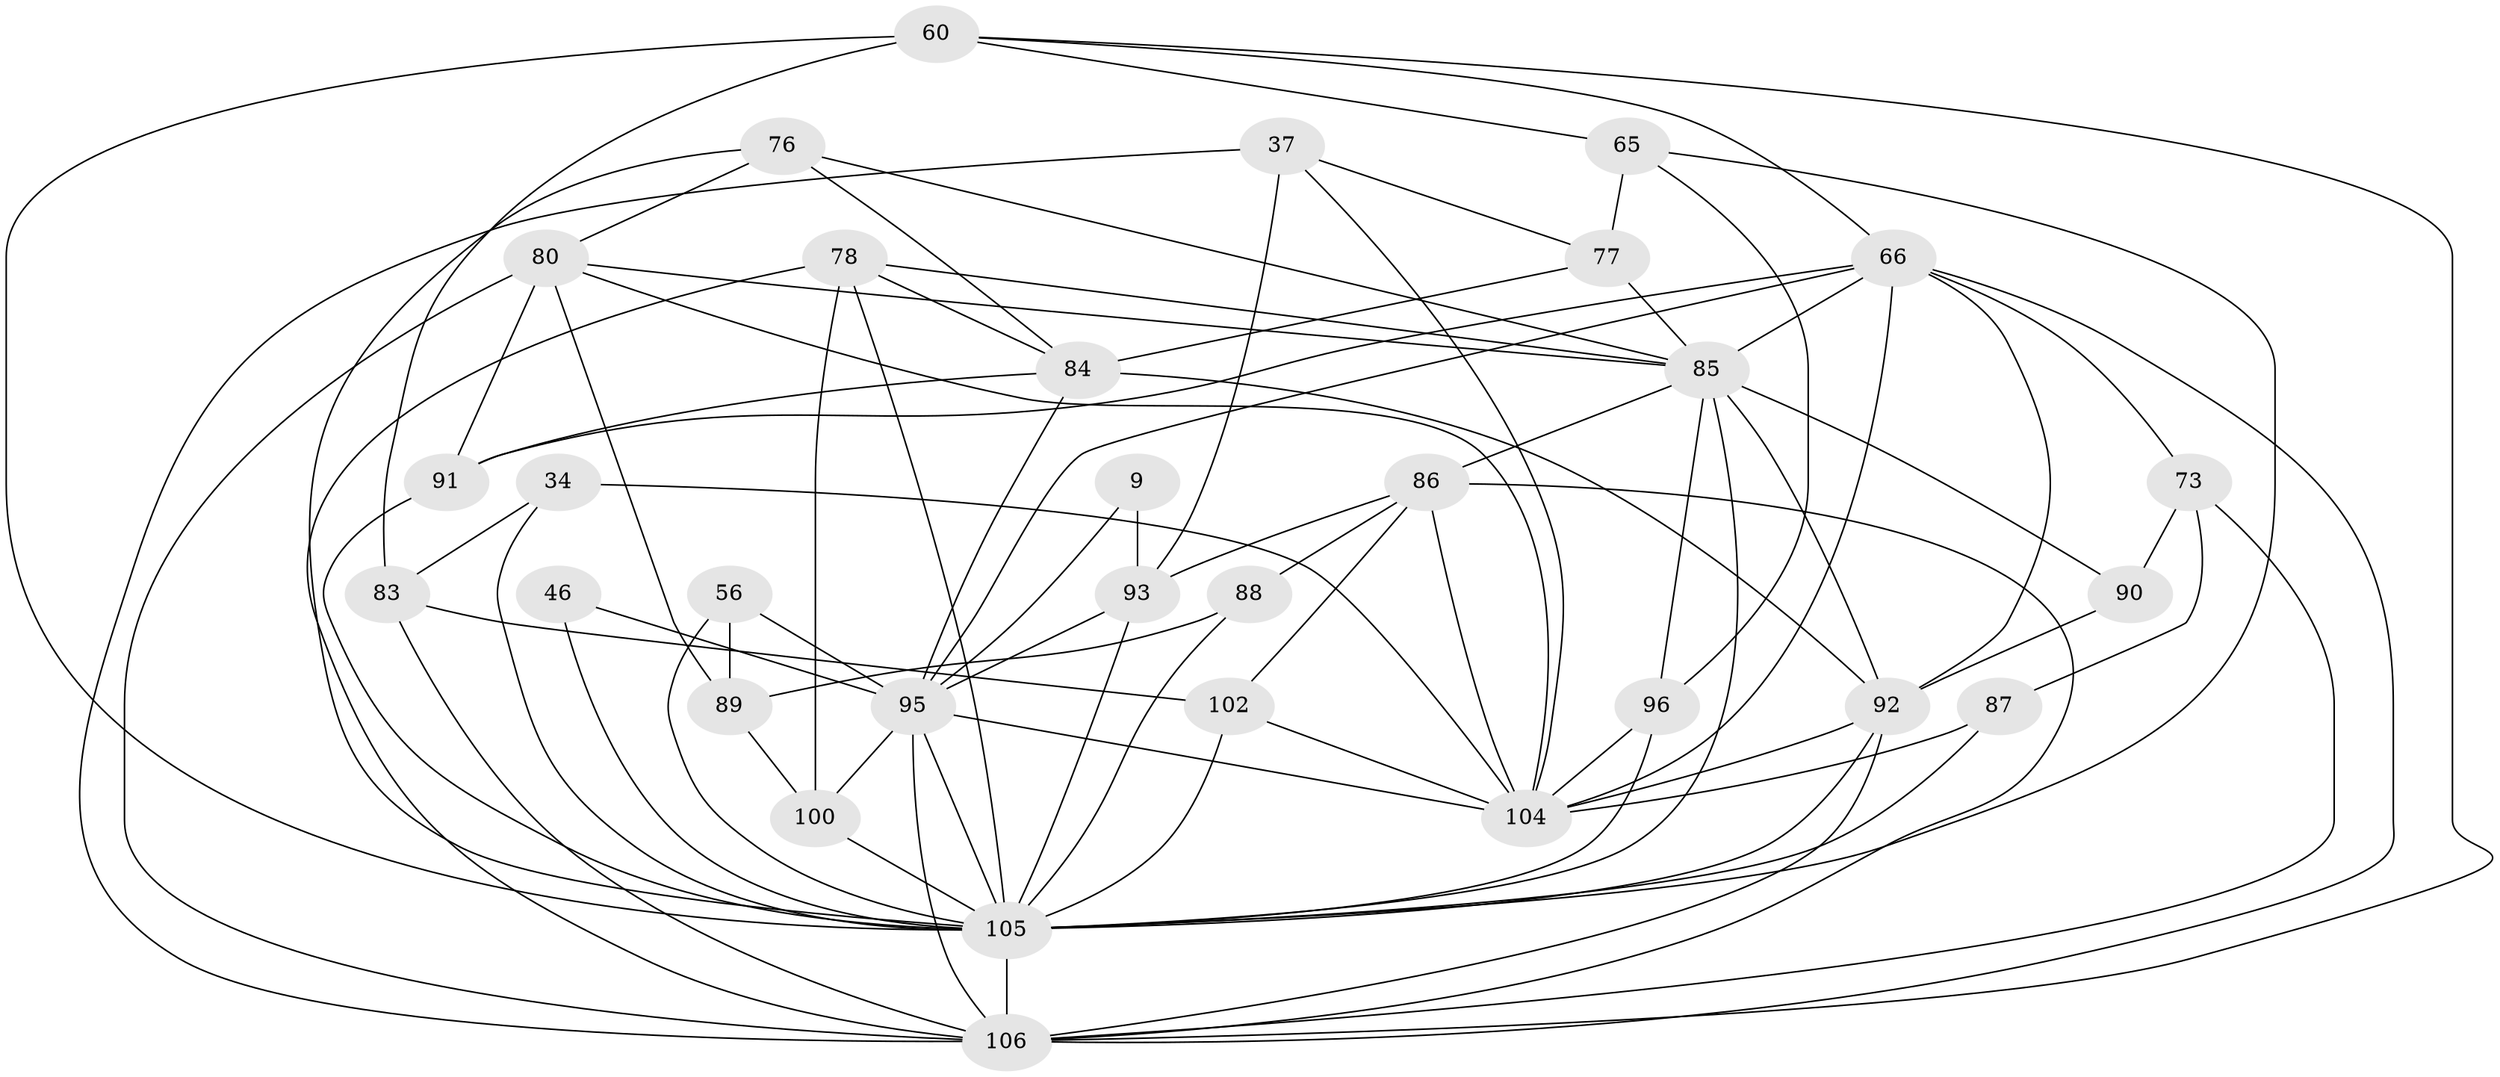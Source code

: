 // original degree distribution, {4: 1.0}
// Generated by graph-tools (version 1.1) at 2025/02/03/04/25 22:02:43]
// undirected, 31 vertices, 85 edges
graph export_dot {
graph [start="1"]
  node [color=gray90,style=filled];
  9;
  34 [super="+27"];
  37 [super="+17"];
  46;
  56;
  60 [super="+29+47"];
  65 [super="+23+58"];
  66 [super="+49+64"];
  73 [super="+32"];
  76 [super="+36"];
  77 [super="+53"];
  78 [super="+61"];
  80 [super="+18+48"];
  83 [super="+40"];
  84 [super="+41"];
  85 [super="+26+59"];
  86 [super="+21"];
  87;
  88;
  89 [super="+1"];
  90;
  91;
  92 [super="+67+72"];
  93 [super="+24"];
  95 [super="+69+82+51"];
  96 [super="+70"];
  100 [super="+94"];
  102 [super="+52"];
  104 [super="+4+68+15+25+101"];
  105 [super="+97+50+79+99"];
  106 [super="+39+81+103+54"];
  9 -- 93 [weight=2];
  9 -- 95 [weight=2];
  34 -- 104 [weight=3];
  34 -- 83 [weight=2];
  34 -- 105;
  37 -- 77 [weight=2];
  37 -- 104;
  37 -- 93;
  37 -- 106 [weight=2];
  46 -- 105 [weight=2];
  46 -- 95 [weight=2];
  56 -- 105;
  56 -- 89;
  56 -- 95 [weight=2];
  60 -- 83;
  60 -- 65 [weight=2];
  60 -- 66;
  60 -- 105 [weight=3];
  60 -- 106;
  65 -- 77 [weight=2];
  65 -- 96 [weight=2];
  65 -- 105 [weight=2];
  66 -- 104 [weight=2];
  66 -- 73;
  66 -- 91;
  66 -- 95 [weight=2];
  66 -- 92;
  66 -- 106;
  66 -- 85 [weight=3];
  73 -- 87;
  73 -- 90 [weight=2];
  73 -- 106 [weight=2];
  76 -- 80;
  76 -- 84;
  76 -- 105 [weight=2];
  76 -- 85 [weight=2];
  77 -- 84;
  77 -- 85;
  78 -- 100 [weight=2];
  78 -- 85;
  78 -- 84;
  78 -- 105;
  78 -- 106;
  80 -- 91;
  80 -- 89;
  80 -- 104;
  80 -- 106 [weight=3];
  80 -- 85;
  83 -- 102 [weight=2];
  83 -- 106;
  84 -- 91;
  84 -- 92 [weight=3];
  84 -- 95;
  85 -- 86 [weight=2];
  85 -- 90;
  85 -- 96;
  85 -- 92 [weight=2];
  85 -- 105 [weight=2];
  86 -- 106 [weight=2];
  86 -- 104 [weight=2];
  86 -- 102;
  86 -- 88;
  86 -- 93 [weight=2];
  87 -- 104;
  87 -- 105 [weight=2];
  88 -- 89 [weight=2];
  88 -- 105;
  89 -- 100 [weight=2];
  90 -- 92;
  91 -- 105;
  92 -- 105;
  92 -- 104 [weight=3];
  92 -- 106 [weight=3];
  93 -- 105;
  93 -- 95 [weight=2];
  95 -- 106 [weight=3];
  95 -- 100;
  95 -- 105;
  95 -- 104 [weight=2];
  96 -- 104 [weight=2];
  96 -- 105;
  100 -- 105;
  102 -- 105 [weight=2];
  102 -- 104;
  105 -- 106 [weight=3];
}
